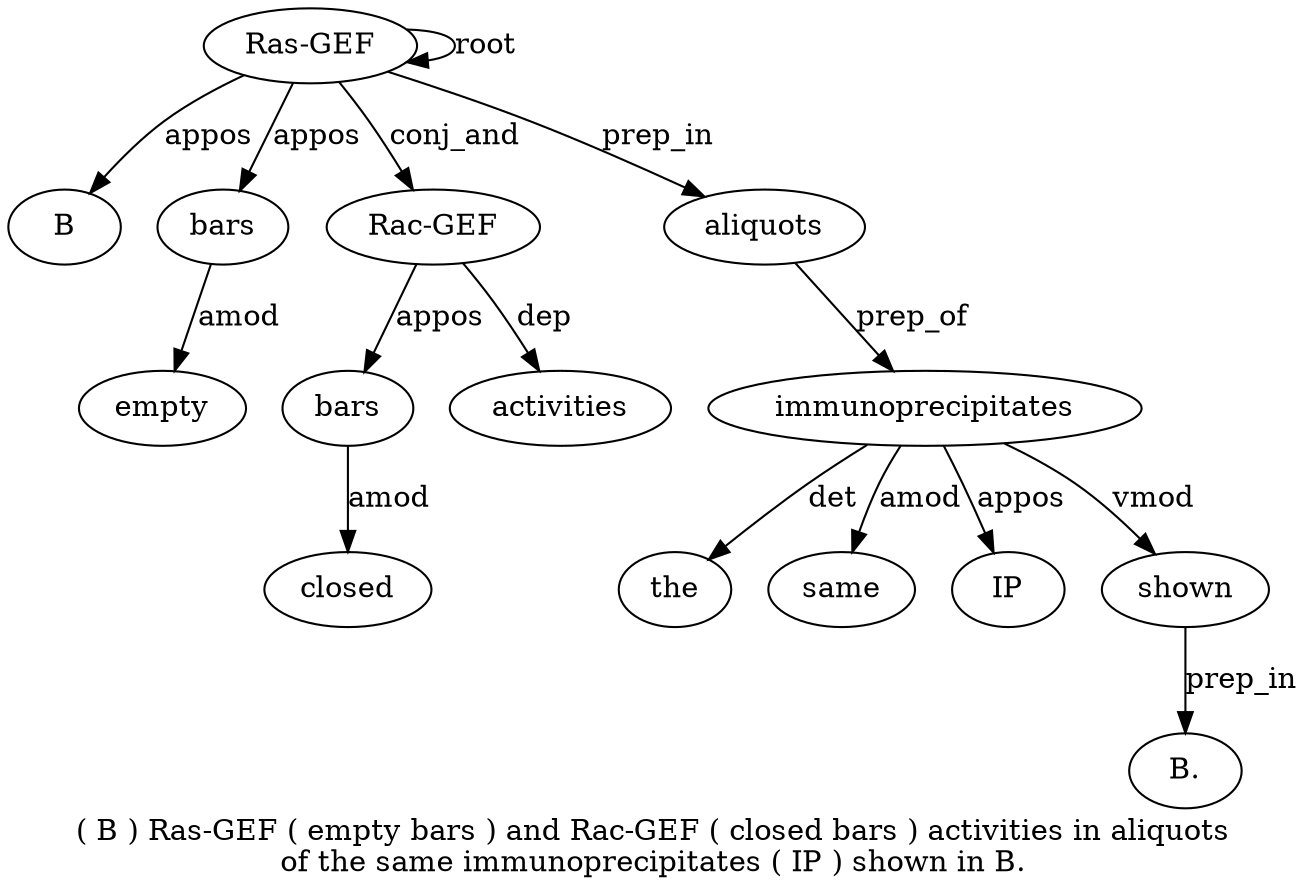 digraph "( B ) Ras-GEF ( empty bars ) and Rac-GEF ( closed bars ) activities in aliquots of the same immunoprecipitates ( IP ) shown in B." {
label="( B ) Ras-GEF ( empty bars ) and Rac-GEF ( closed bars ) activities in aliquots
of the same immunoprecipitates ( IP ) shown in B.";
"Ras-GEF4" [style=filled, fillcolor=white, label="Ras-GEF"];
B2 [style=filled, fillcolor=white, label=B];
"Ras-GEF4" -> B2  [label=appos];
"Ras-GEF4" -> "Ras-GEF4"  [label=root];
bars7 [style=filled, fillcolor=white, label=bars];
empty6 [style=filled, fillcolor=white, label=empty];
bars7 -> empty6  [label=amod];
"Ras-GEF4" -> bars7  [label=appos];
"Rac-GEF10" [style=filled, fillcolor=white, label="Rac-GEF"];
"Ras-GEF4" -> "Rac-GEF10"  [label=conj_and];
bars13 [style=filled, fillcolor=white, label=bars];
closed12 [style=filled, fillcolor=white, label=closed];
bars13 -> closed12  [label=amod];
"Rac-GEF10" -> bars13  [label=appos];
activities15 [style=filled, fillcolor=white, label=activities];
"Rac-GEF10" -> activities15  [label=dep];
aliquots17 [style=filled, fillcolor=white, label=aliquots];
"Ras-GEF4" -> aliquots17  [label=prep_in];
immunoprecipitates21 [style=filled, fillcolor=white, label=immunoprecipitates];
the19 [style=filled, fillcolor=white, label=the];
immunoprecipitates21 -> the19  [label=det];
same20 [style=filled, fillcolor=white, label=same];
immunoprecipitates21 -> same20  [label=amod];
aliquots17 -> immunoprecipitates21  [label=prep_of];
IP23 [style=filled, fillcolor=white, label=IP];
immunoprecipitates21 -> IP23  [label=appos];
shown25 [style=filled, fillcolor=white, label=shown];
immunoprecipitates21 -> shown25  [label=vmod];
"B.27" [style=filled, fillcolor=white, label="B."];
shown25 -> "B.27"  [label=prep_in];
}
